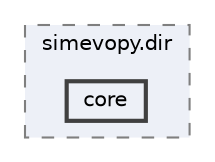 digraph "/Users/yjack/GitHub/SimEvo/build/bindings/CMakeFiles/simevopy.dir/core"
{
 // LATEX_PDF_SIZE
  bgcolor="transparent";
  edge [fontname=Helvetica,fontsize=10,labelfontname=Helvetica,labelfontsize=10];
  node [fontname=Helvetica,fontsize=10,shape=box,height=0.2,width=0.4];
  compound=true
  subgraph clusterdir_a352b058a8a3c368959aff346a4aeaa6 {
    graph [ bgcolor="#edf0f7", pencolor="grey50", label="simevopy.dir", fontname=Helvetica,fontsize=10 style="filled,dashed", URL="dir_a352b058a8a3c368959aff346a4aeaa6.html",tooltip=""]
  dir_b3e2790747e73abe1f338afbc0112767 [label="core", fillcolor="#edf0f7", color="grey25", style="filled,bold", URL="dir_b3e2790747e73abe1f338afbc0112767.html",tooltip=""];
  }
}
